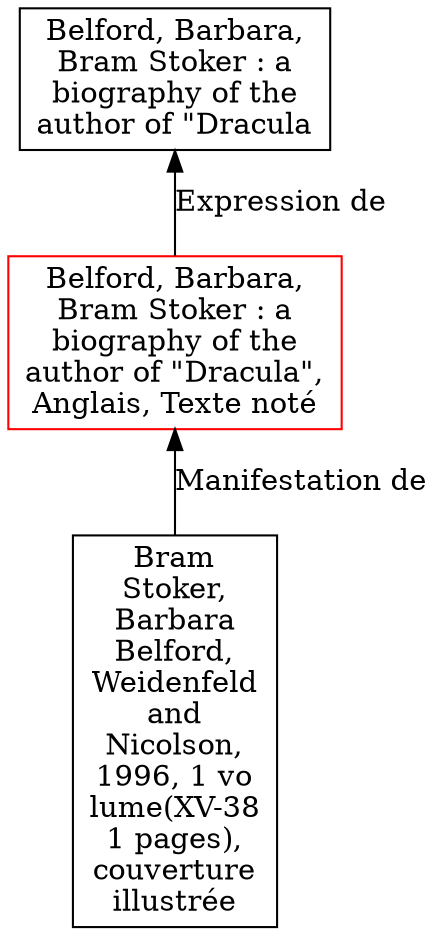 // Notice UMLRM0071
digraph UMLRM0071 {
	node [align=left shape=rect]
	size="20,20"
	rankdir=BT
	UMLRM0071 [label="Belford, Barbara,
Bram Stoker : a
biography of the
author of \"Dracula\",
Anglais, Texte noté" color=red]
	UMLRM0070 [label="Belford, Barbara,
Bram Stoker : a
biography of the
author of \"Dracula"]
	UMLRM0071 -> UMLRM0070 [label="Expression de"]
	UMLRM0072 [label="Bram
Stoker,
Barbara
Belford,
Weidenfeld
and
Nicolson,
1996, 1 vo
lume(XV-38
1 pages),
couverture
illustrée"]
	UMLRM0072 -> UMLRM0071 [label="Manifestation de"]
}
